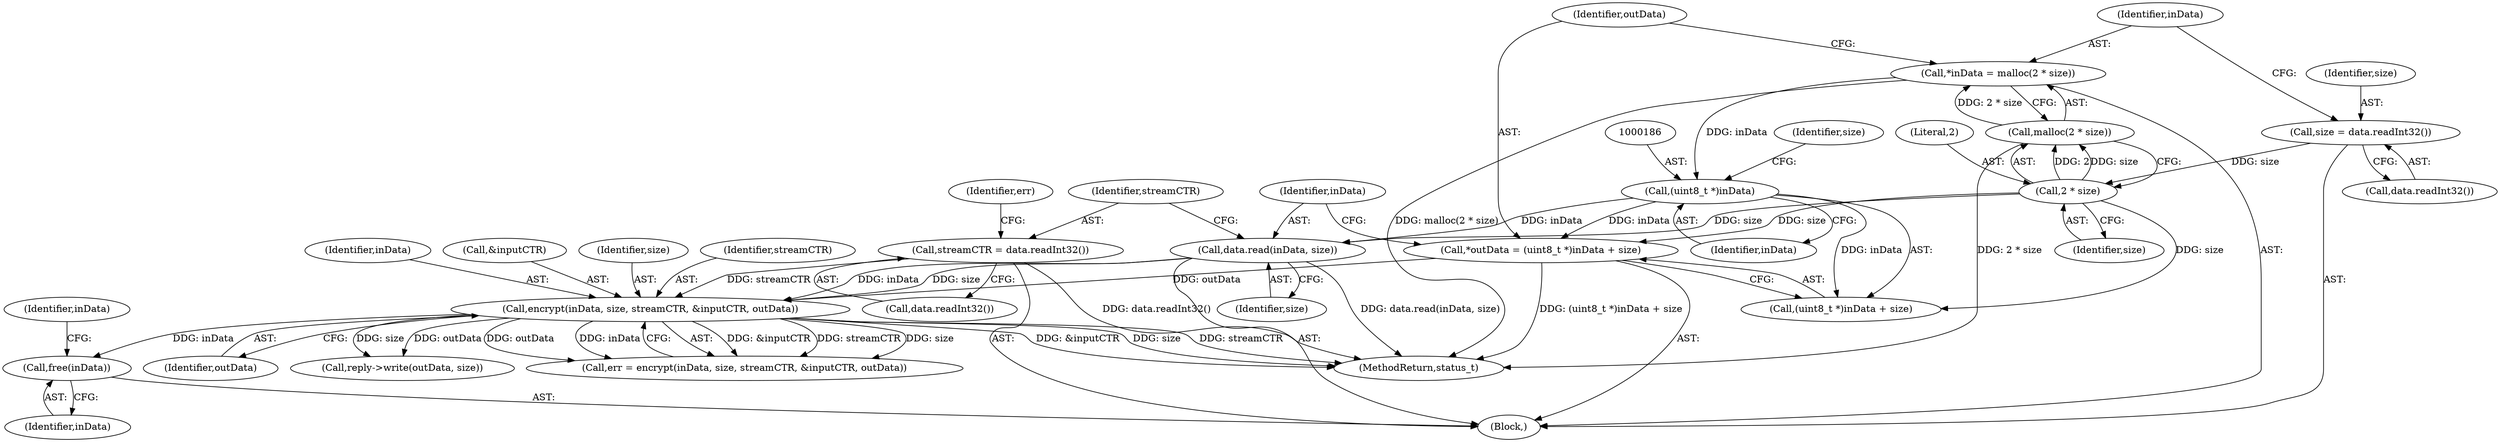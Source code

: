 digraph "0_Android_c82e31a7039a03dca7b37c65b7890ba5c1e18ced@API" {
"1000219" [label="(Call,free(inData))"];
"1000200" [label="(Call,encrypt(inData, size, streamCTR, &inputCTR, outData))"];
"1000189" [label="(Call,data.read(inData, size))"];
"1000185" [label="(Call,(uint8_t *)inData)"];
"1000175" [label="(Call,*inData = malloc(2 * size))"];
"1000177" [label="(Call,malloc(2 * size))"];
"1000178" [label="(Call,2 * size)"];
"1000171" [label="(Call,size = data.readInt32())"];
"1000193" [label="(Call,streamCTR = data.readInt32())"];
"1000182" [label="(Call,*outData = (uint8_t *)inData + size)"];
"1000200" [label="(Call,encrypt(inData, size, streamCTR, &inputCTR, outData))"];
"1000201" [label="(Identifier,inData)"];
"1000185" [label="(Call,(uint8_t *)inData)"];
"1000179" [label="(Literal,2)"];
"1000178" [label="(Call,2 * size)"];
"1000184" [label="(Call,(uint8_t *)inData + size)"];
"1000171" [label="(Call,size = data.readInt32())"];
"1000222" [label="(Identifier,inData)"];
"1000191" [label="(Identifier,size)"];
"1000188" [label="(Identifier,size)"];
"1000183" [label="(Identifier,outData)"];
"1000206" [label="(Identifier,outData)"];
"1000180" [label="(Identifier,size)"];
"1000190" [label="(Identifier,inData)"];
"1000187" [label="(Identifier,inData)"];
"1000169" [label="(Block,)"];
"1000204" [label="(Call,&inputCTR)"];
"1000216" [label="(Call,reply->write(outData, size))"];
"1000199" [label="(Identifier,err)"];
"1000202" [label="(Identifier,size)"];
"1000219" [label="(Call,free(inData))"];
"1000176" [label="(Identifier,inData)"];
"1000172" [label="(Identifier,size)"];
"1000357" [label="(MethodReturn,status_t)"];
"1000203" [label="(Identifier,streamCTR)"];
"1000193" [label="(Call,streamCTR = data.readInt32())"];
"1000220" [label="(Identifier,inData)"];
"1000173" [label="(Call,data.readInt32())"];
"1000177" [label="(Call,malloc(2 * size))"];
"1000195" [label="(Call,data.readInt32())"];
"1000175" [label="(Call,*inData = malloc(2 * size))"];
"1000189" [label="(Call,data.read(inData, size))"];
"1000198" [label="(Call,err = encrypt(inData, size, streamCTR, &inputCTR, outData))"];
"1000194" [label="(Identifier,streamCTR)"];
"1000182" [label="(Call,*outData = (uint8_t *)inData + size)"];
"1000219" -> "1000169"  [label="AST: "];
"1000219" -> "1000220"  [label="CFG: "];
"1000220" -> "1000219"  [label="AST: "];
"1000222" -> "1000219"  [label="CFG: "];
"1000200" -> "1000219"  [label="DDG: inData"];
"1000200" -> "1000198"  [label="AST: "];
"1000200" -> "1000206"  [label="CFG: "];
"1000201" -> "1000200"  [label="AST: "];
"1000202" -> "1000200"  [label="AST: "];
"1000203" -> "1000200"  [label="AST: "];
"1000204" -> "1000200"  [label="AST: "];
"1000206" -> "1000200"  [label="AST: "];
"1000198" -> "1000200"  [label="CFG: "];
"1000200" -> "1000357"  [label="DDG: streamCTR"];
"1000200" -> "1000357"  [label="DDG: &inputCTR"];
"1000200" -> "1000357"  [label="DDG: size"];
"1000200" -> "1000198"  [label="DDG: &inputCTR"];
"1000200" -> "1000198"  [label="DDG: streamCTR"];
"1000200" -> "1000198"  [label="DDG: size"];
"1000200" -> "1000198"  [label="DDG: outData"];
"1000200" -> "1000198"  [label="DDG: inData"];
"1000189" -> "1000200"  [label="DDG: inData"];
"1000189" -> "1000200"  [label="DDG: size"];
"1000193" -> "1000200"  [label="DDG: streamCTR"];
"1000182" -> "1000200"  [label="DDG: outData"];
"1000200" -> "1000216"  [label="DDG: outData"];
"1000200" -> "1000216"  [label="DDG: size"];
"1000189" -> "1000169"  [label="AST: "];
"1000189" -> "1000191"  [label="CFG: "];
"1000190" -> "1000189"  [label="AST: "];
"1000191" -> "1000189"  [label="AST: "];
"1000194" -> "1000189"  [label="CFG: "];
"1000189" -> "1000357"  [label="DDG: data.read(inData, size)"];
"1000185" -> "1000189"  [label="DDG: inData"];
"1000178" -> "1000189"  [label="DDG: size"];
"1000185" -> "1000184"  [label="AST: "];
"1000185" -> "1000187"  [label="CFG: "];
"1000186" -> "1000185"  [label="AST: "];
"1000187" -> "1000185"  [label="AST: "];
"1000188" -> "1000185"  [label="CFG: "];
"1000185" -> "1000182"  [label="DDG: inData"];
"1000185" -> "1000184"  [label="DDG: inData"];
"1000175" -> "1000185"  [label="DDG: inData"];
"1000175" -> "1000169"  [label="AST: "];
"1000175" -> "1000177"  [label="CFG: "];
"1000176" -> "1000175"  [label="AST: "];
"1000177" -> "1000175"  [label="AST: "];
"1000183" -> "1000175"  [label="CFG: "];
"1000175" -> "1000357"  [label="DDG: malloc(2 * size)"];
"1000177" -> "1000175"  [label="DDG: 2 * size"];
"1000177" -> "1000178"  [label="CFG: "];
"1000178" -> "1000177"  [label="AST: "];
"1000177" -> "1000357"  [label="DDG: 2 * size"];
"1000178" -> "1000177"  [label="DDG: 2"];
"1000178" -> "1000177"  [label="DDG: size"];
"1000178" -> "1000180"  [label="CFG: "];
"1000179" -> "1000178"  [label="AST: "];
"1000180" -> "1000178"  [label="AST: "];
"1000171" -> "1000178"  [label="DDG: size"];
"1000178" -> "1000182"  [label="DDG: size"];
"1000178" -> "1000184"  [label="DDG: size"];
"1000171" -> "1000169"  [label="AST: "];
"1000171" -> "1000173"  [label="CFG: "];
"1000172" -> "1000171"  [label="AST: "];
"1000173" -> "1000171"  [label="AST: "];
"1000176" -> "1000171"  [label="CFG: "];
"1000193" -> "1000169"  [label="AST: "];
"1000193" -> "1000195"  [label="CFG: "];
"1000194" -> "1000193"  [label="AST: "];
"1000195" -> "1000193"  [label="AST: "];
"1000199" -> "1000193"  [label="CFG: "];
"1000193" -> "1000357"  [label="DDG: data.readInt32()"];
"1000182" -> "1000169"  [label="AST: "];
"1000182" -> "1000184"  [label="CFG: "];
"1000183" -> "1000182"  [label="AST: "];
"1000184" -> "1000182"  [label="AST: "];
"1000190" -> "1000182"  [label="CFG: "];
"1000182" -> "1000357"  [label="DDG: (uint8_t *)inData + size"];
}
